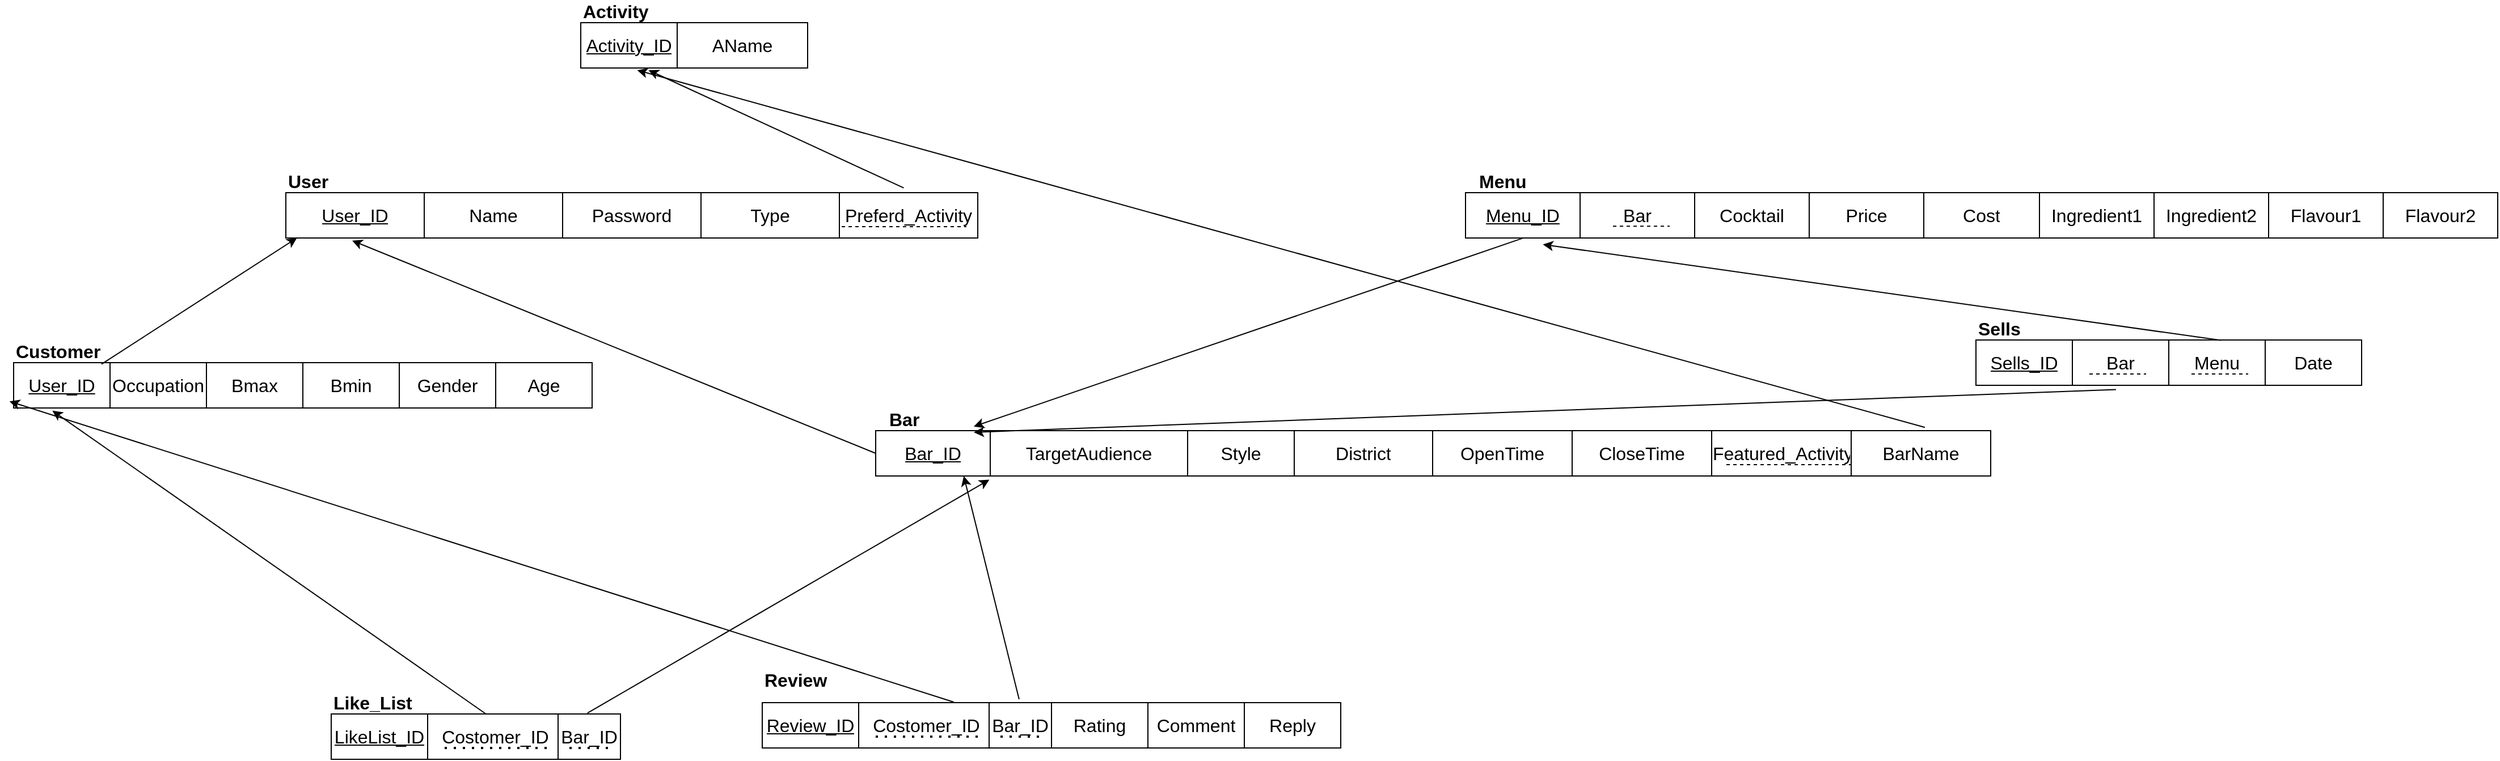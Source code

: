 <mxfile version="24.4.13" type="github">
  <diagram name="第1頁" id="yRPHBxbGYmg5BFlF-QgD">
    <mxGraphModel dx="1412" dy="745" grid="1" gridSize="10" guides="1" tooltips="1" connect="1" arrows="1" fold="1" page="1" pageScale="1" pageWidth="4681" pageHeight="3300" math="0" shadow="0">
      <root>
        <mxCell id="0" />
        <mxCell id="1" parent="0" />
        <mxCell id="a4UeTrgCK479kTS_yBiC-83" value="" style="shape=table;startSize=0;container=1;collapsible=0;childLayout=tableLayout;fontSize=12;" parent="1" vertex="1">
          <mxGeometry x="580" y="670" width="610" height="40" as="geometry" />
        </mxCell>
        <mxCell id="a4UeTrgCK479kTS_yBiC-84" value="" style="shape=tableRow;horizontal=0;startSize=0;swimlaneHead=0;swimlaneBody=0;strokeColor=inherit;top=0;left=0;bottom=0;right=0;collapsible=0;dropTarget=0;fillColor=none;points=[[0,0.5],[1,0.5]];portConstraint=eastwest;fontSize=16;" parent="a4UeTrgCK479kTS_yBiC-83" vertex="1">
          <mxGeometry width="610" height="40" as="geometry" />
        </mxCell>
        <mxCell id="a4UeTrgCK479kTS_yBiC-85" value="User_ID" style="shape=partialRectangle;html=1;whiteSpace=wrap;connectable=0;strokeColor=inherit;overflow=hidden;fillColor=none;top=0;left=0;bottom=0;right=0;pointerEvents=1;fontSize=16;fontStyle=4" parent="a4UeTrgCK479kTS_yBiC-84" vertex="1">
          <mxGeometry width="122" height="40" as="geometry">
            <mxRectangle width="122" height="40" as="alternateBounds" />
          </mxGeometry>
        </mxCell>
        <mxCell id="a4UeTrgCK479kTS_yBiC-86" value="Name" style="shape=partialRectangle;html=1;whiteSpace=wrap;connectable=0;strokeColor=inherit;overflow=hidden;fillColor=none;top=0;left=0;bottom=0;right=0;pointerEvents=1;fontSize=16;" parent="a4UeTrgCK479kTS_yBiC-84" vertex="1">
          <mxGeometry x="122" width="122" height="40" as="geometry">
            <mxRectangle width="122" height="40" as="alternateBounds" />
          </mxGeometry>
        </mxCell>
        <mxCell id="a4UeTrgCK479kTS_yBiC-87" value="Password" style="shape=partialRectangle;html=1;whiteSpace=wrap;connectable=0;strokeColor=inherit;overflow=hidden;fillColor=none;top=0;left=0;bottom=0;right=0;pointerEvents=1;fontSize=16;" parent="a4UeTrgCK479kTS_yBiC-84" vertex="1">
          <mxGeometry x="244" width="122" height="40" as="geometry">
            <mxRectangle width="122" height="40" as="alternateBounds" />
          </mxGeometry>
        </mxCell>
        <mxCell id="a4UeTrgCK479kTS_yBiC-88" value="Type" style="shape=partialRectangle;html=1;whiteSpace=wrap;connectable=0;strokeColor=inherit;overflow=hidden;fillColor=none;top=0;left=0;bottom=0;right=0;pointerEvents=1;fontSize=16;" parent="a4UeTrgCK479kTS_yBiC-84" vertex="1">
          <mxGeometry x="366" width="122" height="40" as="geometry">
            <mxRectangle width="122" height="40" as="alternateBounds" />
          </mxGeometry>
        </mxCell>
        <mxCell id="-q4q4_s83V0qYPfBvTud-24" value="Preferd_Activity" style="shape=partialRectangle;html=1;whiteSpace=wrap;connectable=0;strokeColor=inherit;overflow=hidden;fillColor=none;top=0;left=0;bottom=0;right=0;pointerEvents=1;fontSize=16;" parent="a4UeTrgCK479kTS_yBiC-84" vertex="1">
          <mxGeometry x="488" width="122" height="40" as="geometry">
            <mxRectangle width="122" height="40" as="alternateBounds" />
          </mxGeometry>
        </mxCell>
        <mxCell id="a4UeTrgCK479kTS_yBiC-91" value="User" style="text;strokeColor=none;fillColor=none;html=1;fontSize=16;fontStyle=1;verticalAlign=middle;align=left;" parent="1" vertex="1">
          <mxGeometry x="580" y="650" width="60" height="20" as="geometry" />
        </mxCell>
        <mxCell id="NnXiqRIun1w8d_vgmSpy-1" value="" style="shape=table;startSize=0;container=1;collapsible=0;childLayout=tableLayout;fontSize=12;" parent="1" vertex="1">
          <mxGeometry x="340" y="820" width="510" height="40" as="geometry" />
        </mxCell>
        <mxCell id="NnXiqRIun1w8d_vgmSpy-2" value="" style="shape=tableRow;horizontal=0;startSize=0;swimlaneHead=0;swimlaneBody=0;strokeColor=inherit;top=0;left=0;bottom=0;right=0;collapsible=0;dropTarget=0;fillColor=none;points=[[0,0.5],[1,0.5]];portConstraint=eastwest;fontSize=16;" parent="NnXiqRIun1w8d_vgmSpy-1" vertex="1">
          <mxGeometry width="510" height="40" as="geometry" />
        </mxCell>
        <mxCell id="NnXiqRIun1w8d_vgmSpy-3" value="User_ID" style="shape=partialRectangle;html=1;whiteSpace=wrap;connectable=0;strokeColor=inherit;overflow=hidden;fillColor=none;top=0;left=0;bottom=0;right=0;pointerEvents=1;fontSize=16;fontStyle=4" parent="NnXiqRIun1w8d_vgmSpy-2" vertex="1">
          <mxGeometry width="85" height="40" as="geometry">
            <mxRectangle width="85" height="40" as="alternateBounds" />
          </mxGeometry>
        </mxCell>
        <mxCell id="NnXiqRIun1w8d_vgmSpy-4" value="Occupation" style="shape=partialRectangle;html=1;whiteSpace=wrap;connectable=0;strokeColor=inherit;overflow=hidden;fillColor=none;top=0;left=0;bottom=0;right=0;pointerEvents=1;fontSize=16;" parent="NnXiqRIun1w8d_vgmSpy-2" vertex="1">
          <mxGeometry x="85" width="85" height="40" as="geometry">
            <mxRectangle width="85" height="40" as="alternateBounds" />
          </mxGeometry>
        </mxCell>
        <mxCell id="NnXiqRIun1w8d_vgmSpy-5" value="Bmax" style="shape=partialRectangle;html=1;whiteSpace=wrap;connectable=0;strokeColor=inherit;overflow=hidden;fillColor=none;top=0;left=0;bottom=0;right=0;pointerEvents=1;fontSize=16;" parent="NnXiqRIun1w8d_vgmSpy-2" vertex="1">
          <mxGeometry x="170" width="85" height="40" as="geometry">
            <mxRectangle width="85" height="40" as="alternateBounds" />
          </mxGeometry>
        </mxCell>
        <mxCell id="NnXiqRIun1w8d_vgmSpy-6" value="Bmin" style="shape=partialRectangle;html=1;whiteSpace=wrap;connectable=0;strokeColor=inherit;overflow=hidden;fillColor=none;top=0;left=0;bottom=0;right=0;pointerEvents=1;fontSize=16;" parent="NnXiqRIun1w8d_vgmSpy-2" vertex="1">
          <mxGeometry x="255" width="85" height="40" as="geometry">
            <mxRectangle width="85" height="40" as="alternateBounds" />
          </mxGeometry>
        </mxCell>
        <mxCell id="NnXiqRIun1w8d_vgmSpy-9" value="Gender" style="shape=partialRectangle;html=1;whiteSpace=wrap;connectable=0;strokeColor=inherit;overflow=hidden;fillColor=none;top=0;left=0;bottom=0;right=0;pointerEvents=1;fontSize=16;" parent="NnXiqRIun1w8d_vgmSpy-2" vertex="1">
          <mxGeometry x="340" width="85" height="40" as="geometry">
            <mxRectangle width="85" height="40" as="alternateBounds" />
          </mxGeometry>
        </mxCell>
        <mxCell id="NnXiqRIun1w8d_vgmSpy-10" value="Age" style="shape=partialRectangle;html=1;whiteSpace=wrap;connectable=0;strokeColor=inherit;overflow=hidden;fillColor=none;top=0;left=0;bottom=0;right=0;pointerEvents=1;fontSize=16;" parent="NnXiqRIun1w8d_vgmSpy-2" vertex="1">
          <mxGeometry x="425" width="85" height="40" as="geometry">
            <mxRectangle width="85" height="40" as="alternateBounds" />
          </mxGeometry>
        </mxCell>
        <mxCell id="NnXiqRIun1w8d_vgmSpy-7" value="Customer" style="text;strokeColor=none;fillColor=none;html=1;fontSize=16;fontStyle=1;verticalAlign=middle;align=left;" parent="1" vertex="1">
          <mxGeometry x="340" y="800" width="60" height="20" as="geometry" />
        </mxCell>
        <mxCell id="NnXiqRIun1w8d_vgmSpy-8" style="rounded=0;orthogonalLoop=1;jettySize=auto;html=1;exitX=0.152;exitY=0.033;exitDx=0;exitDy=0;entryX=0.016;entryY=0.999;entryDx=0;entryDy=0;entryPerimeter=0;exitPerimeter=0;" parent="1" source="NnXiqRIun1w8d_vgmSpy-2" target="a4UeTrgCK479kTS_yBiC-84" edge="1">
          <mxGeometry relative="1" as="geometry" />
        </mxCell>
        <mxCell id="NnXiqRIun1w8d_vgmSpy-21" style="rounded=0;orthogonalLoop=1;jettySize=auto;html=1;exitX=0;exitY=0.5;exitDx=0;exitDy=0;entryX=0.096;entryY=1.059;entryDx=0;entryDy=0;entryPerimeter=0;" parent="1" source="NnXiqRIun1w8d_vgmSpy-12" target="a4UeTrgCK479kTS_yBiC-84" edge="1">
          <mxGeometry relative="1" as="geometry">
            <mxPoint x="870" y="790" as="targetPoint" />
          </mxGeometry>
        </mxCell>
        <mxCell id="NnXiqRIun1w8d_vgmSpy-34" style="rounded=0;orthogonalLoop=1;jettySize=auto;html=1;exitX=0.331;exitY=-0.013;exitDx=0;exitDy=0;exitPerimeter=0;entryX=-0.007;entryY=0.855;entryDx=0;entryDy=0;entryPerimeter=0;" parent="1" source="NnXiqRIun1w8d_vgmSpy-23" target="NnXiqRIun1w8d_vgmSpy-2" edge="1">
          <mxGeometry relative="1" as="geometry">
            <mxPoint x="1050" y="970.0" as="targetPoint" />
          </mxGeometry>
        </mxCell>
        <mxCell id="NnXiqRIun1w8d_vgmSpy-30" value="Review" style="text;strokeColor=none;fillColor=none;html=1;fontSize=16;fontStyle=1;verticalAlign=middle;align=left;" parent="1" vertex="1">
          <mxGeometry x="1000" y="1090" width="60" height="20" as="geometry" />
        </mxCell>
        <mxCell id="NnXiqRIun1w8d_vgmSpy-35" style="rounded=0;orthogonalLoop=1;jettySize=auto;html=1;entryX=0.079;entryY=1.001;entryDx=0;entryDy=0;entryPerimeter=0;exitX=0.444;exitY=-0.074;exitDx=0;exitDy=0;exitPerimeter=0;" parent="1" source="NnXiqRIun1w8d_vgmSpy-23" target="NnXiqRIun1w8d_vgmSpy-12" edge="1">
          <mxGeometry relative="1" as="geometry">
            <mxPoint x="1091" y="1030" as="sourcePoint" />
          </mxGeometry>
        </mxCell>
        <mxCell id="-q4q4_s83V0qYPfBvTud-1" value="" style="shape=table;startSize=0;container=1;collapsible=0;childLayout=tableLayout;fontSize=12;" parent="1" vertex="1">
          <mxGeometry x="620" y="1130" width="255" height="40" as="geometry" />
        </mxCell>
        <mxCell id="-q4q4_s83V0qYPfBvTud-2" value="" style="shape=tableRow;horizontal=0;startSize=0;swimlaneHead=0;swimlaneBody=0;strokeColor=inherit;top=0;left=0;bottom=0;right=0;collapsible=0;dropTarget=0;fillColor=none;points=[[0,0.5],[1,0.5]];portConstraint=eastwest;fontSize=16;" parent="-q4q4_s83V0qYPfBvTud-1" vertex="1">
          <mxGeometry width="255" height="40" as="geometry" />
        </mxCell>
        <mxCell id="-q4q4_s83V0qYPfBvTud-3" value="LikeList_ID" style="shape=partialRectangle;html=1;whiteSpace=wrap;connectable=0;strokeColor=inherit;overflow=hidden;fillColor=none;top=0;left=0;bottom=0;right=0;pointerEvents=1;fontSize=16;fontStyle=4" parent="-q4q4_s83V0qYPfBvTud-2" vertex="1">
          <mxGeometry width="85" height="40" as="geometry">
            <mxRectangle width="85" height="40" as="alternateBounds" />
          </mxGeometry>
        </mxCell>
        <mxCell id="-q4q4_s83V0qYPfBvTud-4" value="&amp;nbsp;Costomer_ID" style="shape=partialRectangle;html=1;whiteSpace=wrap;connectable=0;strokeColor=inherit;overflow=hidden;fillColor=none;top=0;left=0;bottom=0;right=0;pointerEvents=1;fontSize=16;" parent="-q4q4_s83V0qYPfBvTud-2" vertex="1">
          <mxGeometry x="85" width="115" height="40" as="geometry">
            <mxRectangle width="115" height="40" as="alternateBounds" />
          </mxGeometry>
        </mxCell>
        <mxCell id="-q4q4_s83V0qYPfBvTud-5" value="Bar_ID" style="shape=partialRectangle;html=1;whiteSpace=wrap;connectable=0;strokeColor=inherit;overflow=hidden;fillColor=none;top=0;left=0;bottom=0;right=0;pointerEvents=1;fontSize=16;" parent="-q4q4_s83V0qYPfBvTud-2" vertex="1">
          <mxGeometry x="200" width="55" height="40" as="geometry">
            <mxRectangle width="55" height="40" as="alternateBounds" />
          </mxGeometry>
        </mxCell>
        <mxCell id="-q4q4_s83V0qYPfBvTud-9" value="Like_List" style="text;strokeColor=none;fillColor=none;html=1;fontSize=16;fontStyle=1;verticalAlign=middle;align=left;" parent="1" vertex="1">
          <mxGeometry x="620" y="1110" width="60" height="20" as="geometry" />
        </mxCell>
        <mxCell id="-q4q4_s83V0qYPfBvTud-10" value="" style="endArrow=none;dashed=1;html=1;dashPattern=1 3;strokeWidth=2;rounded=0;" parent="1" edge="1">
          <mxGeometry width="50" height="50" relative="1" as="geometry">
            <mxPoint x="720" y="1160" as="sourcePoint" />
            <mxPoint x="810" y="1160" as="targetPoint" />
          </mxGeometry>
        </mxCell>
        <mxCell id="-q4q4_s83V0qYPfBvTud-11" value="" style="endArrow=none;dashed=1;html=1;dashPattern=1 3;strokeWidth=2;rounded=0;" parent="1" edge="1">
          <mxGeometry width="50" height="50" relative="1" as="geometry">
            <mxPoint x="830" y="1160" as="sourcePoint" />
            <mxPoint x="870" y="1160" as="targetPoint" />
          </mxGeometry>
        </mxCell>
        <mxCell id="-q4q4_s83V0qYPfBvTud-12" value="" style="endArrow=classic;html=1;rounded=0;exitX=0.535;exitY=0;exitDx=0;exitDy=0;exitPerimeter=0;entryX=0.067;entryY=1.06;entryDx=0;entryDy=0;entryPerimeter=0;" parent="1" source="-q4q4_s83V0qYPfBvTud-2" target="NnXiqRIun1w8d_vgmSpy-2" edge="1">
          <mxGeometry width="50" height="50" relative="1" as="geometry">
            <mxPoint x="690.505" y="1110" as="sourcePoint" />
            <mxPoint x="960" y="852.4" as="targetPoint" />
          </mxGeometry>
        </mxCell>
        <mxCell id="-q4q4_s83V0qYPfBvTud-13" value="" style="endArrow=classic;html=1;rounded=0;exitX=0.886;exitY=-0.02;exitDx=0;exitDy=0;exitPerimeter=0;entryX=0.102;entryY=1.08;entryDx=0;entryDy=0;entryPerimeter=0;" parent="1" source="-q4q4_s83V0qYPfBvTud-2" target="NnXiqRIun1w8d_vgmSpy-12" edge="1">
          <mxGeometry width="50" height="50" relative="1" as="geometry">
            <mxPoint x="766" y="1140" as="sourcePoint" />
            <mxPoint x="1074" y="902" as="targetPoint" />
          </mxGeometry>
        </mxCell>
        <mxCell id="NnXiqRIun1w8d_vgmSpy-22" value="" style="shape=table;startSize=0;container=1;collapsible=0;childLayout=tableLayout;fontSize=12;" parent="1" vertex="1">
          <mxGeometry x="1000" y="1120" width="510" height="40" as="geometry" />
        </mxCell>
        <mxCell id="NnXiqRIun1w8d_vgmSpy-23" value="" style="shape=tableRow;horizontal=0;startSize=0;swimlaneHead=0;swimlaneBody=0;strokeColor=inherit;top=0;left=0;bottom=0;right=0;collapsible=0;dropTarget=0;fillColor=none;points=[[0,0.5],[1,0.5]];portConstraint=eastwest;fontSize=16;" parent="NnXiqRIun1w8d_vgmSpy-22" vertex="1">
          <mxGeometry width="510" height="40" as="geometry" />
        </mxCell>
        <mxCell id="NnXiqRIun1w8d_vgmSpy-24" value="Review_ID" style="shape=partialRectangle;html=1;whiteSpace=wrap;connectable=0;strokeColor=inherit;overflow=hidden;fillColor=none;top=0;left=0;bottom=0;right=0;pointerEvents=1;fontSize=16;fontStyle=4" parent="NnXiqRIun1w8d_vgmSpy-23" vertex="1">
          <mxGeometry width="85" height="40" as="geometry">
            <mxRectangle width="85" height="40" as="alternateBounds" />
          </mxGeometry>
        </mxCell>
        <mxCell id="NnXiqRIun1w8d_vgmSpy-25" value="&amp;nbsp;Costomer_ID" style="shape=partialRectangle;html=1;whiteSpace=wrap;connectable=0;strokeColor=inherit;overflow=hidden;fillColor=none;top=0;left=0;bottom=0;right=0;pointerEvents=1;fontSize=16;" parent="NnXiqRIun1w8d_vgmSpy-23" vertex="1">
          <mxGeometry x="85" width="115" height="40" as="geometry">
            <mxRectangle width="115" height="40" as="alternateBounds" />
          </mxGeometry>
        </mxCell>
        <mxCell id="NnXiqRIun1w8d_vgmSpy-26" value="Bar_ID" style="shape=partialRectangle;html=1;whiteSpace=wrap;connectable=0;strokeColor=inherit;overflow=hidden;fillColor=none;top=0;left=0;bottom=0;right=0;pointerEvents=1;fontSize=16;" parent="NnXiqRIun1w8d_vgmSpy-23" vertex="1">
          <mxGeometry x="200" width="55" height="40" as="geometry">
            <mxRectangle width="55" height="40" as="alternateBounds" />
          </mxGeometry>
        </mxCell>
        <mxCell id="NnXiqRIun1w8d_vgmSpy-27" value="Rating" style="shape=partialRectangle;html=1;whiteSpace=wrap;connectable=0;strokeColor=inherit;overflow=hidden;fillColor=none;top=0;left=0;bottom=0;right=0;pointerEvents=1;fontSize=16;" parent="NnXiqRIun1w8d_vgmSpy-23" vertex="1">
          <mxGeometry x="255" width="85" height="40" as="geometry">
            <mxRectangle width="85" height="40" as="alternateBounds" />
          </mxGeometry>
        </mxCell>
        <mxCell id="NnXiqRIun1w8d_vgmSpy-28" value="Comment" style="shape=partialRectangle;html=1;whiteSpace=wrap;connectable=0;strokeColor=inherit;overflow=hidden;fillColor=none;top=0;left=0;bottom=0;right=0;pointerEvents=1;fontSize=16;" parent="NnXiqRIun1w8d_vgmSpy-23" vertex="1">
          <mxGeometry x="340" width="85" height="40" as="geometry">
            <mxRectangle width="85" height="40" as="alternateBounds" />
          </mxGeometry>
        </mxCell>
        <mxCell id="NnXiqRIun1w8d_vgmSpy-29" value="Reply" style="shape=partialRectangle;html=1;whiteSpace=wrap;connectable=0;strokeColor=inherit;overflow=hidden;fillColor=none;top=0;left=0;bottom=0;right=0;pointerEvents=1;fontSize=16;" parent="NnXiqRIun1w8d_vgmSpy-23" vertex="1">
          <mxGeometry x="425" width="85" height="40" as="geometry">
            <mxRectangle width="85" height="40" as="alternateBounds" />
          </mxGeometry>
        </mxCell>
        <mxCell id="NnXiqRIun1w8d_vgmSpy-32" value="" style="endArrow=none;dashed=1;html=1;dashPattern=1 3;strokeWidth=2;rounded=0;" parent="1" edge="1">
          <mxGeometry width="50" height="50" relative="1" as="geometry">
            <mxPoint x="1100" y="1150" as="sourcePoint" />
            <mxPoint x="1190" y="1150" as="targetPoint" />
          </mxGeometry>
        </mxCell>
        <mxCell id="NnXiqRIun1w8d_vgmSpy-33" value="" style="endArrow=none;dashed=1;html=1;dashPattern=1 3;strokeWidth=2;rounded=0;" parent="1" edge="1">
          <mxGeometry width="50" height="50" relative="1" as="geometry">
            <mxPoint x="1210" y="1150" as="sourcePoint" />
            <mxPoint x="1250" y="1150" as="targetPoint" />
          </mxGeometry>
        </mxCell>
        <mxCell id="-q4q4_s83V0qYPfBvTud-14" value="" style="shape=table;startSize=0;container=1;collapsible=0;childLayout=tableLayout;fontSize=12;" parent="1" vertex="1">
          <mxGeometry x="840" y="520" width="200" height="40" as="geometry" />
        </mxCell>
        <mxCell id="-q4q4_s83V0qYPfBvTud-15" value="" style="shape=tableRow;horizontal=0;startSize=0;swimlaneHead=0;swimlaneBody=0;strokeColor=inherit;top=0;left=0;bottom=0;right=0;collapsible=0;dropTarget=0;fillColor=none;points=[[0,0.5],[1,0.5]];portConstraint=eastwest;fontSize=16;" parent="-q4q4_s83V0qYPfBvTud-14" vertex="1">
          <mxGeometry width="200" height="40" as="geometry" />
        </mxCell>
        <mxCell id="-q4q4_s83V0qYPfBvTud-16" value="Activity_ID" style="shape=partialRectangle;html=1;whiteSpace=wrap;connectable=0;strokeColor=inherit;overflow=hidden;fillColor=none;top=0;left=0;bottom=0;right=0;pointerEvents=1;fontSize=16;fontStyle=4" parent="-q4q4_s83V0qYPfBvTud-15" vertex="1">
          <mxGeometry width="85" height="40" as="geometry">
            <mxRectangle width="85" height="40" as="alternateBounds" />
          </mxGeometry>
        </mxCell>
        <mxCell id="-q4q4_s83V0qYPfBvTud-17" value="AName" style="shape=partialRectangle;html=1;whiteSpace=wrap;connectable=0;strokeColor=inherit;overflow=hidden;fillColor=none;top=0;left=0;bottom=0;right=0;pointerEvents=1;fontSize=16;" parent="-q4q4_s83V0qYPfBvTud-15" vertex="1">
          <mxGeometry x="85" width="115" height="40" as="geometry">
            <mxRectangle width="115" height="40" as="alternateBounds" />
          </mxGeometry>
        </mxCell>
        <mxCell id="-q4q4_s83V0qYPfBvTud-19" value="Activity" style="text;strokeColor=none;fillColor=none;html=1;fontSize=16;fontStyle=1;verticalAlign=middle;align=left;" parent="1" vertex="1">
          <mxGeometry x="840" y="500" width="60" height="20" as="geometry" />
        </mxCell>
        <mxCell id="-q4q4_s83V0qYPfBvTud-27" value="" style="endArrow=none;dashed=1;html=1;rounded=0;" parent="1" edge="1">
          <mxGeometry width="50" height="50" relative="1" as="geometry">
            <mxPoint x="1070" y="700" as="sourcePoint" />
            <mxPoint x="1180" y="700" as="targetPoint" />
          </mxGeometry>
        </mxCell>
        <mxCell id="-q4q4_s83V0qYPfBvTud-31" style="rounded=0;orthogonalLoop=1;jettySize=auto;html=1;exitX=0.941;exitY=-0.072;exitDx=0;exitDy=0;entryX=0.249;entryY=1.049;entryDx=0;entryDy=0;entryPerimeter=0;exitPerimeter=0;" parent="1" source="NnXiqRIun1w8d_vgmSpy-12" target="-q4q4_s83V0qYPfBvTud-15" edge="1">
          <mxGeometry relative="1" as="geometry" />
        </mxCell>
        <mxCell id="-q4q4_s83V0qYPfBvTud-32" style="rounded=0;orthogonalLoop=1;jettySize=auto;html=1;exitX=0.893;exitY=-0.104;exitDx=0;exitDy=0;entryX=0.299;entryY=1.049;entryDx=0;entryDy=0;entryPerimeter=0;exitPerimeter=0;" parent="1" source="a4UeTrgCK479kTS_yBiC-84" target="-q4q4_s83V0qYPfBvTud-15" edge="1">
          <mxGeometry relative="1" as="geometry">
            <mxPoint x="879" y="827" as="sourcePoint" />
            <mxPoint x="900" y="572" as="targetPoint" />
          </mxGeometry>
        </mxCell>
        <mxCell id="NnXiqRIun1w8d_vgmSpy-11" value="" style="shape=table;startSize=0;container=1;collapsible=0;childLayout=tableLayout;fontSize=12;" parent="1" vertex="1">
          <mxGeometry x="1100" y="880" width="983" height="40" as="geometry" />
        </mxCell>
        <mxCell id="NnXiqRIun1w8d_vgmSpy-12" value="" style="shape=tableRow;horizontal=0;startSize=0;swimlaneHead=0;swimlaneBody=0;strokeColor=inherit;top=0;left=0;bottom=0;right=0;collapsible=0;dropTarget=0;fillColor=none;points=[[0,0.5],[1,0.5]];portConstraint=eastwest;fontSize=16;" parent="NnXiqRIun1w8d_vgmSpy-11" vertex="1">
          <mxGeometry width="983" height="40" as="geometry" />
        </mxCell>
        <mxCell id="NnXiqRIun1w8d_vgmSpy-13" value="Bar_ID" style="shape=partialRectangle;html=1;whiteSpace=wrap;connectable=0;strokeColor=inherit;overflow=hidden;fillColor=none;top=0;left=0;bottom=0;right=0;pointerEvents=1;fontSize=16;fontStyle=4" parent="NnXiqRIun1w8d_vgmSpy-12" vertex="1">
          <mxGeometry width="101" height="40" as="geometry">
            <mxRectangle width="101" height="40" as="alternateBounds" />
          </mxGeometry>
        </mxCell>
        <mxCell id="NnXiqRIun1w8d_vgmSpy-14" value="TargetAudience" style="shape=partialRectangle;html=1;whiteSpace=wrap;connectable=0;strokeColor=inherit;overflow=hidden;fillColor=none;top=0;left=0;bottom=0;right=0;pointerEvents=1;fontSize=16;" parent="NnXiqRIun1w8d_vgmSpy-12" vertex="1">
          <mxGeometry x="101" width="174" height="40" as="geometry">
            <mxRectangle width="174" height="40" as="alternateBounds" />
          </mxGeometry>
        </mxCell>
        <mxCell id="NnXiqRIun1w8d_vgmSpy-15" value="Style" style="shape=partialRectangle;html=1;whiteSpace=wrap;connectable=0;strokeColor=inherit;overflow=hidden;fillColor=none;top=0;left=0;bottom=0;right=0;pointerEvents=1;fontSize=16;" parent="NnXiqRIun1w8d_vgmSpy-12" vertex="1">
          <mxGeometry x="275" width="94" height="40" as="geometry">
            <mxRectangle width="94" height="40" as="alternateBounds" />
          </mxGeometry>
        </mxCell>
        <mxCell id="NnXiqRIun1w8d_vgmSpy-16" value="District" style="shape=partialRectangle;html=1;whiteSpace=wrap;connectable=0;strokeColor=inherit;overflow=hidden;fillColor=none;top=0;left=0;bottom=0;right=0;pointerEvents=1;fontSize=16;" parent="NnXiqRIun1w8d_vgmSpy-12" vertex="1">
          <mxGeometry x="369" width="122" height="40" as="geometry">
            <mxRectangle width="122" height="40" as="alternateBounds" />
          </mxGeometry>
        </mxCell>
        <mxCell id="NnXiqRIun1w8d_vgmSpy-17" value="OpenTime" style="shape=partialRectangle;html=1;whiteSpace=wrap;connectable=0;strokeColor=inherit;overflow=hidden;fillColor=none;top=0;left=0;bottom=0;right=0;pointerEvents=1;fontSize=16;" parent="NnXiqRIun1w8d_vgmSpy-12" vertex="1">
          <mxGeometry x="491" width="123" height="40" as="geometry">
            <mxRectangle width="123" height="40" as="alternateBounds" />
          </mxGeometry>
        </mxCell>
        <mxCell id="NnXiqRIun1w8d_vgmSpy-18" value="CloseTime" style="shape=partialRectangle;html=1;whiteSpace=wrap;connectable=0;strokeColor=inherit;overflow=hidden;fillColor=none;top=0;left=0;bottom=0;right=0;pointerEvents=1;fontSize=16;" parent="NnXiqRIun1w8d_vgmSpy-12" vertex="1">
          <mxGeometry x="614" width="123" height="40" as="geometry">
            <mxRectangle width="123" height="40" as="alternateBounds" />
          </mxGeometry>
        </mxCell>
        <mxCell id="-q4q4_s83V0qYPfBvTud-25" value="Featured_Activity" style="shape=partialRectangle;html=1;whiteSpace=wrap;connectable=0;strokeColor=inherit;overflow=hidden;fillColor=none;top=0;left=0;bottom=0;right=0;pointerEvents=1;fontSize=16;" parent="NnXiqRIun1w8d_vgmSpy-12" vertex="1">
          <mxGeometry x="737" width="123" height="40" as="geometry">
            <mxRectangle width="123" height="40" as="alternateBounds" />
          </mxGeometry>
        </mxCell>
        <mxCell id="HUrGxOmFEBk-kKBhiOM0-2" value="BarName" style="shape=partialRectangle;html=1;whiteSpace=wrap;connectable=0;strokeColor=inherit;overflow=hidden;fillColor=none;top=0;left=0;bottom=0;right=0;pointerEvents=1;fontSize=16;" vertex="1" parent="NnXiqRIun1w8d_vgmSpy-12">
          <mxGeometry x="860" width="123" height="40" as="geometry">
            <mxRectangle width="123" height="40" as="alternateBounds" />
          </mxGeometry>
        </mxCell>
        <mxCell id="NnXiqRIun1w8d_vgmSpy-19" value="Bar" style="text;strokeColor=none;fillColor=none;html=1;fontSize=16;fontStyle=1;verticalAlign=middle;align=left;" parent="1" vertex="1">
          <mxGeometry x="1110" y="860" width="60" height="20" as="geometry" />
        </mxCell>
        <mxCell id="-q4q4_s83V0qYPfBvTud-26" value="" style="endArrow=none;dashed=1;html=1;rounded=0;" parent="1" edge="1">
          <mxGeometry width="50" height="50" relative="1" as="geometry">
            <mxPoint x="1850" y="910" as="sourcePoint" />
            <mxPoint x="1960" y="910" as="targetPoint" />
          </mxGeometry>
        </mxCell>
        <mxCell id="-q4q4_s83V0qYPfBvTud-48" value="" style="endArrow=classic;html=1;rounded=0;strokeColor=default;align=center;verticalAlign=middle;fontFamily=Helvetica;fontSize=11;fontColor=default;labelBackgroundColor=default;entryX=0.088;entryY=-0.092;entryDx=0;entryDy=0;entryPerimeter=0;exitX=0.055;exitY=1.008;exitDx=0;exitDy=0;exitPerimeter=0;" parent="1" source="-q4q4_s83V0qYPfBvTud-34" target="NnXiqRIun1w8d_vgmSpy-12" edge="1">
          <mxGeometry width="50" height="50" relative="1" as="geometry">
            <mxPoint x="1670" y="800" as="sourcePoint" />
            <mxPoint x="1720" y="750" as="targetPoint" />
          </mxGeometry>
        </mxCell>
        <mxCell id="-q4q4_s83V0qYPfBvTud-41" value="Menu" style="text;strokeColor=none;fillColor=none;html=1;fontSize=16;fontStyle=1;verticalAlign=middle;align=left;" parent="1" vertex="1">
          <mxGeometry x="1630.0" y="650" width="60" height="20" as="geometry" />
        </mxCell>
        <mxCell id="-q4q4_s83V0qYPfBvTud-33" value="" style="shape=table;startSize=0;container=1;collapsible=0;childLayout=tableLayout;fontSize=16;" parent="1" vertex="1">
          <mxGeometry x="1620" y="670" width="910" height="40" as="geometry" />
        </mxCell>
        <mxCell id="-q4q4_s83V0qYPfBvTud-34" value="" style="shape=tableRow;horizontal=0;startSize=0;swimlaneHead=0;swimlaneBody=0;strokeColor=inherit;top=0;left=0;bottom=0;right=0;collapsible=0;dropTarget=0;fillColor=none;points=[[0,0.5],[1,0.5]];portConstraint=eastwest;fontSize=16;" parent="-q4q4_s83V0qYPfBvTud-33" vertex="1">
          <mxGeometry width="910" height="40" as="geometry" />
        </mxCell>
        <mxCell id="-q4q4_s83V0qYPfBvTud-35" value="&lt;u&gt;Menu_ID&lt;/u&gt;" style="shape=partialRectangle;html=1;whiteSpace=wrap;connectable=0;strokeColor=inherit;overflow=hidden;fillColor=none;top=0;left=0;bottom=0;right=0;pointerEvents=1;fontSize=16;" parent="-q4q4_s83V0qYPfBvTud-34" vertex="1">
          <mxGeometry width="101" height="40" as="geometry">
            <mxRectangle width="101" height="40" as="alternateBounds" />
          </mxGeometry>
        </mxCell>
        <mxCell id="-q4q4_s83V0qYPfBvTud-36" value="Bar" style="shape=partialRectangle;html=1;whiteSpace=wrap;connectable=0;strokeColor=inherit;overflow=hidden;fillColor=none;top=0;left=0;bottom=0;right=0;pointerEvents=1;fontSize=16;" parent="-q4q4_s83V0qYPfBvTud-34" vertex="1">
          <mxGeometry x="101" width="101" height="40" as="geometry">
            <mxRectangle width="101" height="40" as="alternateBounds" />
          </mxGeometry>
        </mxCell>
        <mxCell id="-q4q4_s83V0qYPfBvTud-37" value="Cocktail" style="shape=partialRectangle;html=1;whiteSpace=wrap;connectable=0;strokeColor=inherit;overflow=hidden;fillColor=none;top=0;left=0;bottom=0;right=0;pointerEvents=1;fontSize=16;" parent="-q4q4_s83V0qYPfBvTud-34" vertex="1">
          <mxGeometry x="202" width="101" height="40" as="geometry">
            <mxRectangle width="101" height="40" as="alternateBounds" />
          </mxGeometry>
        </mxCell>
        <mxCell id="-q4q4_s83V0qYPfBvTud-38" value="Price" style="shape=partialRectangle;html=1;whiteSpace=wrap;connectable=0;strokeColor=inherit;overflow=hidden;fillColor=none;top=0;left=0;bottom=0;right=0;pointerEvents=1;fontSize=16;" parent="-q4q4_s83V0qYPfBvTud-34" vertex="1">
          <mxGeometry x="303" width="101" height="40" as="geometry">
            <mxRectangle width="101" height="40" as="alternateBounds" />
          </mxGeometry>
        </mxCell>
        <mxCell id="-q4q4_s83V0qYPfBvTud-39" value="Cost" style="shape=partialRectangle;html=1;whiteSpace=wrap;connectable=0;strokeColor=inherit;overflow=hidden;fillColor=none;top=0;left=0;bottom=0;right=0;pointerEvents=1;fontSize=16;" parent="-q4q4_s83V0qYPfBvTud-34" vertex="1">
          <mxGeometry x="404" width="102" height="40" as="geometry">
            <mxRectangle width="102" height="40" as="alternateBounds" />
          </mxGeometry>
        </mxCell>
        <mxCell id="-q4q4_s83V0qYPfBvTud-40" value="Ingredient1" style="shape=partialRectangle;html=1;whiteSpace=wrap;connectable=0;strokeColor=inherit;overflow=hidden;fillColor=none;top=0;left=0;bottom=0;right=0;pointerEvents=1;fontSize=16;" parent="-q4q4_s83V0qYPfBvTud-34" vertex="1">
          <mxGeometry x="506" width="101" height="40" as="geometry">
            <mxRectangle width="101" height="40" as="alternateBounds" />
          </mxGeometry>
        </mxCell>
        <mxCell id="-q4q4_s83V0qYPfBvTud-43" value="Ingredient2" style="shape=partialRectangle;html=1;whiteSpace=wrap;connectable=0;strokeColor=inherit;overflow=hidden;fillColor=none;top=0;left=0;bottom=0;right=0;pointerEvents=1;fontSize=16;" parent="-q4q4_s83V0qYPfBvTud-34" vertex="1">
          <mxGeometry x="607" width="101" height="40" as="geometry">
            <mxRectangle width="101" height="40" as="alternateBounds" />
          </mxGeometry>
        </mxCell>
        <mxCell id="-q4q4_s83V0qYPfBvTud-44" value="Flavour1" style="shape=partialRectangle;html=1;whiteSpace=wrap;connectable=0;strokeColor=inherit;overflow=hidden;fillColor=none;top=0;left=0;bottom=0;right=0;pointerEvents=1;fontSize=16;" parent="-q4q4_s83V0qYPfBvTud-34" vertex="1">
          <mxGeometry x="708" width="101" height="40" as="geometry">
            <mxRectangle width="101" height="40" as="alternateBounds" />
          </mxGeometry>
        </mxCell>
        <mxCell id="-q4q4_s83V0qYPfBvTud-45" value="Flavour2" style="shape=partialRectangle;html=1;whiteSpace=wrap;connectable=0;strokeColor=inherit;overflow=hidden;fillColor=none;top=0;left=0;bottom=0;right=0;pointerEvents=1;fontSize=16;" parent="-q4q4_s83V0qYPfBvTud-34" vertex="1">
          <mxGeometry x="809" width="101" height="40" as="geometry">
            <mxRectangle width="101" height="40" as="alternateBounds" />
          </mxGeometry>
        </mxCell>
        <mxCell id="-q4q4_s83V0qYPfBvTud-42" value="" style="endArrow=none;dashed=1;html=1;rounded=0;strokeColor=default;align=center;verticalAlign=middle;fontFamily=Helvetica;fontSize=11;fontColor=default;labelBackgroundColor=default;" parent="1" edge="1">
          <mxGeometry width="50" height="50" relative="1" as="geometry">
            <mxPoint x="1750" y="699.57" as="sourcePoint" />
            <mxPoint x="1800" y="699.57" as="targetPoint" />
          </mxGeometry>
        </mxCell>
        <mxCell id="-q4q4_s83V0qYPfBvTud-63" value="" style="shape=table;startSize=0;container=1;collapsible=0;childLayout=tableLayout;fontSize=16;" parent="1" vertex="1">
          <mxGeometry x="2070.0" y="800" width="340" height="40" as="geometry" />
        </mxCell>
        <mxCell id="-q4q4_s83V0qYPfBvTud-64" value="" style="shape=tableRow;horizontal=0;startSize=0;swimlaneHead=0;swimlaneBody=0;strokeColor=inherit;top=0;left=0;bottom=0;right=0;collapsible=0;dropTarget=0;fillColor=none;points=[[0,0.5],[1,0.5]];portConstraint=eastwest;fontSize=16;" parent="-q4q4_s83V0qYPfBvTud-63" vertex="1">
          <mxGeometry width="340" height="40" as="geometry" />
        </mxCell>
        <mxCell id="-q4q4_s83V0qYPfBvTud-65" value="&lt;u&gt;Sells_ID&lt;/u&gt;" style="shape=partialRectangle;html=1;whiteSpace=wrap;connectable=0;strokeColor=inherit;overflow=hidden;fillColor=none;top=0;left=0;bottom=0;right=0;pointerEvents=1;fontSize=16;" parent="-q4q4_s83V0qYPfBvTud-64" vertex="1">
          <mxGeometry width="85" height="40" as="geometry">
            <mxRectangle width="85" height="40" as="alternateBounds" />
          </mxGeometry>
        </mxCell>
        <mxCell id="-q4q4_s83V0qYPfBvTud-66" value="Bar" style="shape=partialRectangle;html=1;whiteSpace=wrap;connectable=0;strokeColor=inherit;overflow=hidden;fillColor=none;top=0;left=0;bottom=0;right=0;pointerEvents=1;fontSize=16;" parent="-q4q4_s83V0qYPfBvTud-64" vertex="1">
          <mxGeometry x="85" width="85" height="40" as="geometry">
            <mxRectangle width="85" height="40" as="alternateBounds" />
          </mxGeometry>
        </mxCell>
        <mxCell id="-q4q4_s83V0qYPfBvTud-67" value="Menu" style="shape=partialRectangle;html=1;whiteSpace=wrap;connectable=0;strokeColor=inherit;overflow=hidden;fillColor=none;top=0;left=0;bottom=0;right=0;pointerEvents=1;fontSize=16;" parent="-q4q4_s83V0qYPfBvTud-64" vertex="1">
          <mxGeometry x="170" width="85" height="40" as="geometry">
            <mxRectangle width="85" height="40" as="alternateBounds" />
          </mxGeometry>
        </mxCell>
        <mxCell id="-q4q4_s83V0qYPfBvTud-68" value="Date" style="shape=partialRectangle;html=1;whiteSpace=wrap;connectable=0;strokeColor=inherit;overflow=hidden;fillColor=none;top=0;left=0;bottom=0;right=0;pointerEvents=1;fontSize=16;" parent="-q4q4_s83V0qYPfBvTud-64" vertex="1">
          <mxGeometry x="255" width="85" height="40" as="geometry">
            <mxRectangle width="85" height="40" as="alternateBounds" />
          </mxGeometry>
        </mxCell>
        <mxCell id="-q4q4_s83V0qYPfBvTud-71" value="Sells" style="text;strokeColor=none;fillColor=none;html=1;fontSize=16;fontStyle=1;verticalAlign=middle;align=left;" parent="1" vertex="1">
          <mxGeometry x="2070.0" y="780" width="60" height="20" as="geometry" />
        </mxCell>
        <mxCell id="-q4q4_s83V0qYPfBvTud-58" value="" style="endArrow=none;dashed=1;html=1;rounded=0;strokeColor=default;align=center;verticalAlign=middle;fontFamily=Helvetica;fontSize=11;fontColor=default;labelBackgroundColor=default;" parent="1" edge="1">
          <mxGeometry width="50" height="50" relative="1" as="geometry">
            <mxPoint x="2170" y="830" as="sourcePoint" />
            <mxPoint x="2220" y="830" as="targetPoint" />
          </mxGeometry>
        </mxCell>
        <mxCell id="-q4q4_s83V0qYPfBvTud-60" value="" style="endArrow=none;dashed=1;html=1;rounded=0;strokeColor=default;align=center;verticalAlign=middle;fontFamily=Helvetica;fontSize=11;fontColor=default;labelBackgroundColor=default;" parent="1" edge="1">
          <mxGeometry width="50" height="50" relative="1" as="geometry">
            <mxPoint x="2260" y="830" as="sourcePoint" />
            <mxPoint x="2310" y="830" as="targetPoint" />
          </mxGeometry>
        </mxCell>
        <mxCell id="-q4q4_s83V0qYPfBvTud-72" value="" style="endArrow=classic;html=1;rounded=0;strokeColor=default;align=center;verticalAlign=middle;fontFamily=Helvetica;fontSize=11;fontColor=default;labelBackgroundColor=default;exitX=0.363;exitY=1.093;exitDx=0;exitDy=0;exitPerimeter=0;entryX=0.088;entryY=0.036;entryDx=0;entryDy=0;entryPerimeter=0;" parent="1" source="-q4q4_s83V0qYPfBvTud-64" target="NnXiqRIun1w8d_vgmSpy-12" edge="1">
          <mxGeometry width="50" height="50" relative="1" as="geometry">
            <mxPoint x="1860" y="960" as="sourcePoint" />
            <mxPoint x="1910" y="910" as="targetPoint" />
          </mxGeometry>
        </mxCell>
        <mxCell id="-q4q4_s83V0qYPfBvTud-73" value="" style="endArrow=classic;html=1;rounded=0;strokeColor=default;align=center;verticalAlign=middle;fontFamily=Helvetica;fontSize=11;fontColor=default;labelBackgroundColor=default;exitX=0.635;exitY=0.007;exitDx=0;exitDy=0;exitPerimeter=0;entryX=0.075;entryY=1.143;entryDx=0;entryDy=0;entryPerimeter=0;" parent="1" source="-q4q4_s83V0qYPfBvTud-64" target="-q4q4_s83V0qYPfBvTud-34" edge="1">
          <mxGeometry width="50" height="50" relative="1" as="geometry">
            <mxPoint x="2203" y="854" as="sourcePoint" />
            <mxPoint x="1196" y="891" as="targetPoint" />
          </mxGeometry>
        </mxCell>
      </root>
    </mxGraphModel>
  </diagram>
</mxfile>
